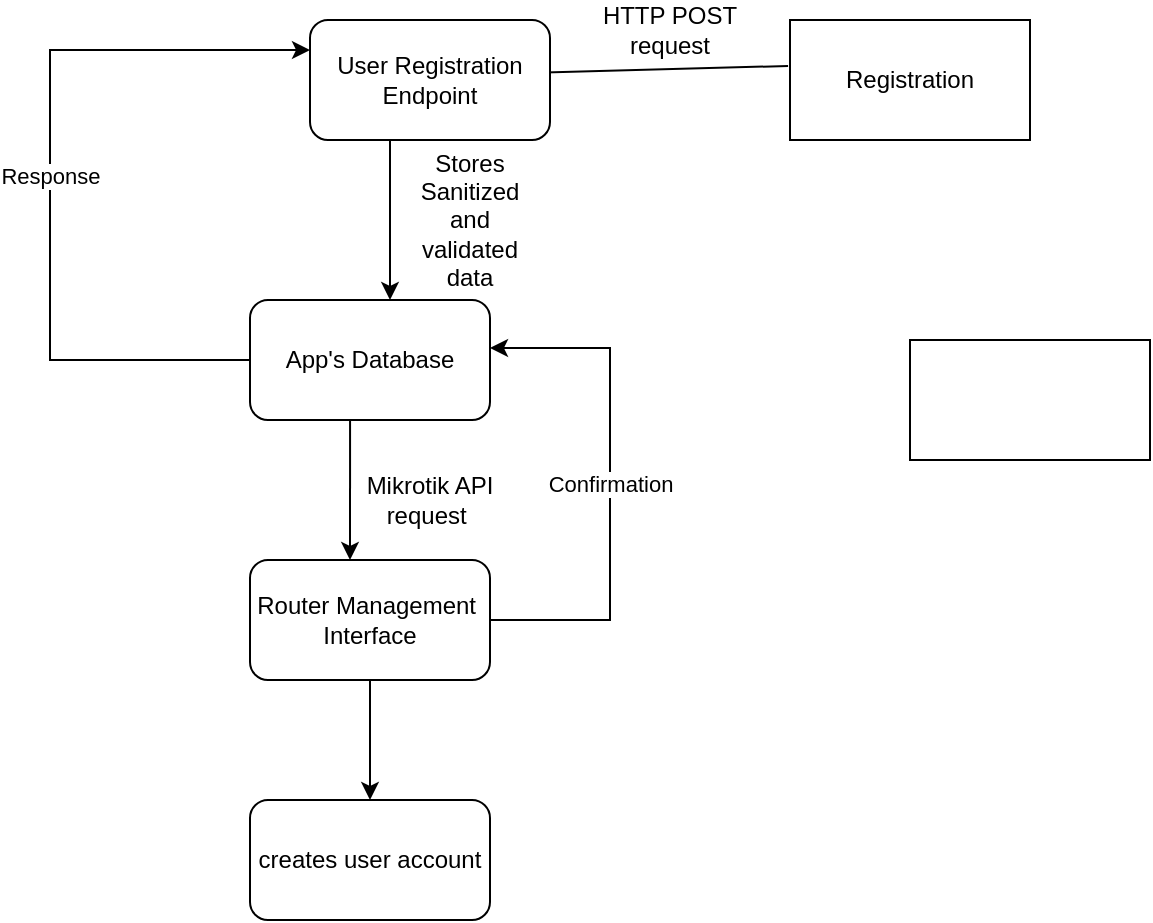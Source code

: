 <mxfile version="23.1.2" type="github">
  <diagram name="Page-1" id="sBodYX_Wt0fe1jOT6rNt">
    <mxGraphModel dx="1707" dy="497" grid="1" gridSize="10" guides="1" tooltips="1" connect="1" arrows="1" fold="1" page="1" pageScale="1" pageWidth="827" pageHeight="1169" math="0" shadow="0">
      <root>
        <mxCell id="0" />
        <mxCell id="1" parent="0" />
        <mxCell id="U-NQsNrkRnYrdvfyYx4k-1" value="Registration" style="rounded=0;whiteSpace=wrap;html=1;" parent="1" vertex="1">
          <mxGeometry x="280" y="170" width="120" height="60" as="geometry" />
        </mxCell>
        <mxCell id="U-NQsNrkRnYrdvfyYx4k-2" value="" style="rounded=0;whiteSpace=wrap;html=1;" parent="1" vertex="1">
          <mxGeometry x="340" y="330" width="120" height="60" as="geometry" />
        </mxCell>
        <mxCell id="DA_IUHjIiNAHubX0HCw5-2" value="" style="endArrow=classic;html=1;rounded=0;exitX=-0.008;exitY=0.383;exitDx=0;exitDy=0;exitPerimeter=0;entryX=1;entryY=0.588;entryDx=0;entryDy=0;entryPerimeter=0;" edge="1" parent="1" source="U-NQsNrkRnYrdvfyYx4k-1">
          <mxGeometry width="50" height="50" relative="1" as="geometry">
            <mxPoint x="120" y="250" as="sourcePoint" />
            <mxPoint x="130" y="197.04" as="targetPoint" />
          </mxGeometry>
        </mxCell>
        <mxCell id="DA_IUHjIiNAHubX0HCw5-4" value="HTTP POST request" style="text;strokeColor=none;align=center;fillColor=none;html=1;verticalAlign=middle;whiteSpace=wrap;rounded=0;" vertex="1" parent="1">
          <mxGeometry x="170" y="160" width="100" height="30" as="geometry" />
        </mxCell>
        <mxCell id="DA_IUHjIiNAHubX0HCw5-5" value="" style="endArrow=classic;html=1;rounded=0;exitX=0.5;exitY=1;exitDx=0;exitDy=0;entryX=0.75;entryY=0;entryDx=0;entryDy=0;" edge="1" parent="1">
          <mxGeometry width="50" height="50" relative="1" as="geometry">
            <mxPoint x="80" y="230" as="sourcePoint" />
            <mxPoint x="80" y="310" as="targetPoint" />
          </mxGeometry>
        </mxCell>
        <mxCell id="DA_IUHjIiNAHubX0HCw5-21" value="Response" style="edgeStyle=none;rounded=0;orthogonalLoop=1;jettySize=auto;html=1;exitX=0;exitY=0.5;exitDx=0;exitDy=0;entryX=0;entryY=0.25;entryDx=0;entryDy=0;" edge="1" parent="1" source="DA_IUHjIiNAHubX0HCw5-6" target="DA_IUHjIiNAHubX0HCw5-8">
          <mxGeometry relative="1" as="geometry">
            <mxPoint y="90" as="targetPoint" />
            <Array as="points">
              <mxPoint x="-90" y="340" />
              <mxPoint x="-90" y="185" />
            </Array>
          </mxGeometry>
        </mxCell>
        <mxCell id="DA_IUHjIiNAHubX0HCw5-6" value="App&#39;s Database" style="rounded=1;whiteSpace=wrap;html=1;" vertex="1" parent="1">
          <mxGeometry x="10" y="310" width="120" height="60" as="geometry" />
        </mxCell>
        <mxCell id="DA_IUHjIiNAHubX0HCw5-7" value="Stores Sanitized and validated data" style="text;strokeColor=none;align=center;fillColor=none;html=1;verticalAlign=middle;whiteSpace=wrap;rounded=0;" vertex="1" parent="1">
          <mxGeometry x="90" y="240" width="60" height="60" as="geometry" />
        </mxCell>
        <mxCell id="DA_IUHjIiNAHubX0HCw5-8" value="User Registration&lt;br style=&quot;border-color: var(--border-color);&quot;&gt;Endpoint" style="rounded=1;whiteSpace=wrap;html=1;" vertex="1" parent="1">
          <mxGeometry x="40" y="170" width="120" height="60" as="geometry" />
        </mxCell>
        <mxCell id="DA_IUHjIiNAHubX0HCw5-9" value="" style="endArrow=classic;html=1;rounded=0;exitX=0.417;exitY=1;exitDx=0;exitDy=0;exitPerimeter=0;" edge="1" parent="1" source="DA_IUHjIiNAHubX0HCw5-6">
          <mxGeometry width="50" height="50" relative="1" as="geometry">
            <mxPoint x="45" y="440" as="sourcePoint" />
            <mxPoint x="60" y="440" as="targetPoint" />
            <Array as="points">
              <mxPoint x="60" y="440" />
            </Array>
          </mxGeometry>
        </mxCell>
        <mxCell id="DA_IUHjIiNAHubX0HCw5-10" value="Router Management&amp;nbsp;&lt;br&gt;Interface" style="rounded=1;whiteSpace=wrap;html=1;" vertex="1" parent="1">
          <mxGeometry x="10" y="440" width="120" height="60" as="geometry" />
        </mxCell>
        <mxCell id="DA_IUHjIiNAHubX0HCw5-11" value="Mikrotik API request&amp;nbsp;" style="text;strokeColor=none;align=center;fillColor=none;html=1;verticalAlign=middle;whiteSpace=wrap;rounded=0;" vertex="1" parent="1">
          <mxGeometry x="65" y="390" width="70" height="40" as="geometry" />
        </mxCell>
        <mxCell id="DA_IUHjIiNAHubX0HCw5-15" value="creates user account" style="rounded=1;whiteSpace=wrap;html=1;" vertex="1" parent="1">
          <mxGeometry x="10" y="560" width="120" height="60" as="geometry" />
        </mxCell>
        <mxCell id="DA_IUHjIiNAHubX0HCw5-16" value="" style="endArrow=classic;html=1;rounded=0;exitX=0.5;exitY=1;exitDx=0;exitDy=0;" edge="1" parent="1" source="DA_IUHjIiNAHubX0HCw5-10">
          <mxGeometry width="50" height="50" relative="1" as="geometry">
            <mxPoint x="30" y="550" as="sourcePoint" />
            <mxPoint x="70" y="560" as="targetPoint" />
          </mxGeometry>
        </mxCell>
        <mxCell id="DA_IUHjIiNAHubX0HCw5-19" value="Confirmation" style="edgeStyle=none;rounded=0;orthogonalLoop=1;jettySize=auto;html=1;exitX=1;exitY=0.5;exitDx=0;exitDy=0;entryX=1;entryY=0.4;entryDx=0;entryDy=0;entryPerimeter=0;" edge="1" parent="1" source="DA_IUHjIiNAHubX0HCw5-10" target="DA_IUHjIiNAHubX0HCw5-6">
          <mxGeometry relative="1" as="geometry">
            <mxPoint x="120" y="334" as="targetPoint" />
            <Array as="points">
              <mxPoint x="190" y="470" />
              <mxPoint x="190" y="334" />
            </Array>
          </mxGeometry>
        </mxCell>
      </root>
    </mxGraphModel>
  </diagram>
</mxfile>
